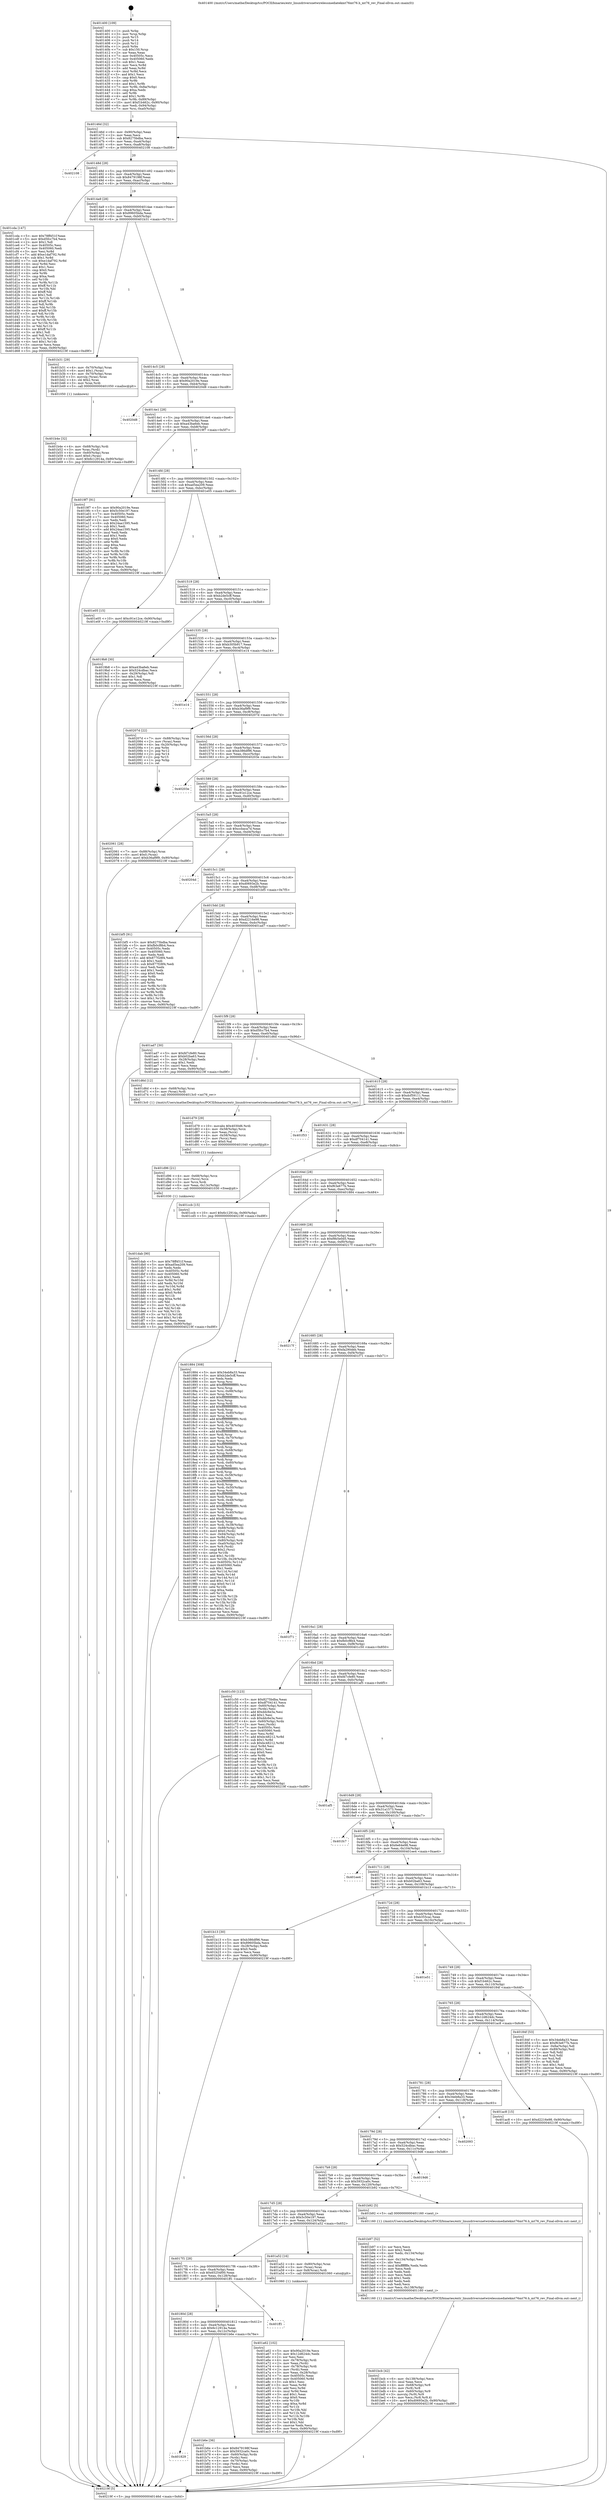 digraph "0x401400" {
  label = "0x401400 (/mnt/c/Users/mathe/Desktop/tcc/POCII/binaries/extr_linuxdriversnetwirelessmediatekmt76mt76.h_mt76_rev_Final-ollvm.out::main(0))"
  labelloc = "t"
  node[shape=record]

  Entry [label="",width=0.3,height=0.3,shape=circle,fillcolor=black,style=filled]
  "0x40146d" [label="{
     0x40146d [32]\l
     | [instrs]\l
     &nbsp;&nbsp;0x40146d \<+6\>: mov -0x90(%rbp),%eax\l
     &nbsp;&nbsp;0x401473 \<+2\>: mov %eax,%ecx\l
     &nbsp;&nbsp;0x401475 \<+6\>: sub $0x8275bdba,%ecx\l
     &nbsp;&nbsp;0x40147b \<+6\>: mov %eax,-0xa4(%rbp)\l
     &nbsp;&nbsp;0x401481 \<+6\>: mov %ecx,-0xa8(%rbp)\l
     &nbsp;&nbsp;0x401487 \<+6\>: je 0000000000402108 \<main+0xd08\>\l
  }"]
  "0x402108" [label="{
     0x402108\l
  }", style=dashed]
  "0x40148d" [label="{
     0x40148d [28]\l
     | [instrs]\l
     &nbsp;&nbsp;0x40148d \<+5\>: jmp 0000000000401492 \<main+0x92\>\l
     &nbsp;&nbsp;0x401492 \<+6\>: mov -0xa4(%rbp),%eax\l
     &nbsp;&nbsp;0x401498 \<+5\>: sub $0x8479198f,%eax\l
     &nbsp;&nbsp;0x40149d \<+6\>: mov %eax,-0xac(%rbp)\l
     &nbsp;&nbsp;0x4014a3 \<+6\>: je 0000000000401cda \<main+0x8da\>\l
  }"]
  Exit [label="",width=0.3,height=0.3,shape=circle,fillcolor=black,style=filled,peripheries=2]
  "0x401cda" [label="{
     0x401cda [147]\l
     | [instrs]\l
     &nbsp;&nbsp;0x401cda \<+5\>: mov $0x78ff451f,%eax\l
     &nbsp;&nbsp;0x401cdf \<+5\>: mov $0xd5fcc7b4,%ecx\l
     &nbsp;&nbsp;0x401ce4 \<+2\>: mov $0x1,%dl\l
     &nbsp;&nbsp;0x401ce6 \<+7\>: mov 0x40505c,%esi\l
     &nbsp;&nbsp;0x401ced \<+7\>: mov 0x405060,%edi\l
     &nbsp;&nbsp;0x401cf4 \<+3\>: mov %esi,%r8d\l
     &nbsp;&nbsp;0x401cf7 \<+7\>: add $0xe1daf792,%r8d\l
     &nbsp;&nbsp;0x401cfe \<+4\>: sub $0x1,%r8d\l
     &nbsp;&nbsp;0x401d02 \<+7\>: sub $0xe1daf792,%r8d\l
     &nbsp;&nbsp;0x401d09 \<+4\>: imul %r8d,%esi\l
     &nbsp;&nbsp;0x401d0d \<+3\>: and $0x1,%esi\l
     &nbsp;&nbsp;0x401d10 \<+3\>: cmp $0x0,%esi\l
     &nbsp;&nbsp;0x401d13 \<+4\>: sete %r9b\l
     &nbsp;&nbsp;0x401d17 \<+3\>: cmp $0xa,%edi\l
     &nbsp;&nbsp;0x401d1a \<+4\>: setl %r10b\l
     &nbsp;&nbsp;0x401d1e \<+3\>: mov %r9b,%r11b\l
     &nbsp;&nbsp;0x401d21 \<+4\>: xor $0xff,%r11b\l
     &nbsp;&nbsp;0x401d25 \<+3\>: mov %r10b,%bl\l
     &nbsp;&nbsp;0x401d28 \<+3\>: xor $0xff,%bl\l
     &nbsp;&nbsp;0x401d2b \<+3\>: xor $0x1,%dl\l
     &nbsp;&nbsp;0x401d2e \<+3\>: mov %r11b,%r14b\l
     &nbsp;&nbsp;0x401d31 \<+4\>: and $0xff,%r14b\l
     &nbsp;&nbsp;0x401d35 \<+3\>: and %dl,%r9b\l
     &nbsp;&nbsp;0x401d38 \<+3\>: mov %bl,%r15b\l
     &nbsp;&nbsp;0x401d3b \<+4\>: and $0xff,%r15b\l
     &nbsp;&nbsp;0x401d3f \<+3\>: and %dl,%r10b\l
     &nbsp;&nbsp;0x401d42 \<+3\>: or %r9b,%r14b\l
     &nbsp;&nbsp;0x401d45 \<+3\>: or %r10b,%r15b\l
     &nbsp;&nbsp;0x401d48 \<+3\>: xor %r15b,%r14b\l
     &nbsp;&nbsp;0x401d4b \<+3\>: or %bl,%r11b\l
     &nbsp;&nbsp;0x401d4e \<+4\>: xor $0xff,%r11b\l
     &nbsp;&nbsp;0x401d52 \<+3\>: or $0x1,%dl\l
     &nbsp;&nbsp;0x401d55 \<+3\>: and %dl,%r11b\l
     &nbsp;&nbsp;0x401d58 \<+3\>: or %r11b,%r14b\l
     &nbsp;&nbsp;0x401d5b \<+4\>: test $0x1,%r14b\l
     &nbsp;&nbsp;0x401d5f \<+3\>: cmovne %ecx,%eax\l
     &nbsp;&nbsp;0x401d62 \<+6\>: mov %eax,-0x90(%rbp)\l
     &nbsp;&nbsp;0x401d68 \<+5\>: jmp 000000000040219f \<main+0xd9f\>\l
  }"]
  "0x4014a9" [label="{
     0x4014a9 [28]\l
     | [instrs]\l
     &nbsp;&nbsp;0x4014a9 \<+5\>: jmp 00000000004014ae \<main+0xae\>\l
     &nbsp;&nbsp;0x4014ae \<+6\>: mov -0xa4(%rbp),%eax\l
     &nbsp;&nbsp;0x4014b4 \<+5\>: sub $0x89605bda,%eax\l
     &nbsp;&nbsp;0x4014b9 \<+6\>: mov %eax,-0xb0(%rbp)\l
     &nbsp;&nbsp;0x4014bf \<+6\>: je 0000000000401b31 \<main+0x731\>\l
  }"]
  "0x401dab" [label="{
     0x401dab [90]\l
     | [instrs]\l
     &nbsp;&nbsp;0x401dab \<+5\>: mov $0x78ff451f,%eax\l
     &nbsp;&nbsp;0x401db0 \<+5\>: mov $0xad5ea209,%esi\l
     &nbsp;&nbsp;0x401db5 \<+2\>: xor %edx,%edx\l
     &nbsp;&nbsp;0x401db7 \<+8\>: mov 0x40505c,%r8d\l
     &nbsp;&nbsp;0x401dbf \<+8\>: mov 0x405060,%r9d\l
     &nbsp;&nbsp;0x401dc7 \<+3\>: sub $0x1,%edx\l
     &nbsp;&nbsp;0x401dca \<+3\>: mov %r8d,%r10d\l
     &nbsp;&nbsp;0x401dcd \<+3\>: add %edx,%r10d\l
     &nbsp;&nbsp;0x401dd0 \<+4\>: imul %r10d,%r8d\l
     &nbsp;&nbsp;0x401dd4 \<+4\>: and $0x1,%r8d\l
     &nbsp;&nbsp;0x401dd8 \<+4\>: cmp $0x0,%r8d\l
     &nbsp;&nbsp;0x401ddc \<+4\>: sete %r11b\l
     &nbsp;&nbsp;0x401de0 \<+4\>: cmp $0xa,%r9d\l
     &nbsp;&nbsp;0x401de4 \<+3\>: setl %bl\l
     &nbsp;&nbsp;0x401de7 \<+3\>: mov %r11b,%r14b\l
     &nbsp;&nbsp;0x401dea \<+3\>: and %bl,%r14b\l
     &nbsp;&nbsp;0x401ded \<+3\>: xor %bl,%r11b\l
     &nbsp;&nbsp;0x401df0 \<+3\>: or %r11b,%r14b\l
     &nbsp;&nbsp;0x401df3 \<+4\>: test $0x1,%r14b\l
     &nbsp;&nbsp;0x401df7 \<+3\>: cmovne %esi,%eax\l
     &nbsp;&nbsp;0x401dfa \<+6\>: mov %eax,-0x90(%rbp)\l
     &nbsp;&nbsp;0x401e00 \<+5\>: jmp 000000000040219f \<main+0xd9f\>\l
  }"]
  "0x401b31" [label="{
     0x401b31 [29]\l
     | [instrs]\l
     &nbsp;&nbsp;0x401b31 \<+4\>: mov -0x70(%rbp),%rax\l
     &nbsp;&nbsp;0x401b35 \<+6\>: movl $0x1,(%rax)\l
     &nbsp;&nbsp;0x401b3b \<+4\>: mov -0x70(%rbp),%rax\l
     &nbsp;&nbsp;0x401b3f \<+3\>: movslq (%rax),%rax\l
     &nbsp;&nbsp;0x401b42 \<+4\>: shl $0x2,%rax\l
     &nbsp;&nbsp;0x401b46 \<+3\>: mov %rax,%rdi\l
     &nbsp;&nbsp;0x401b49 \<+5\>: call 0000000000401050 \<malloc@plt\>\l
     | [calls]\l
     &nbsp;&nbsp;0x401050 \{1\} (unknown)\l
  }"]
  "0x4014c5" [label="{
     0x4014c5 [28]\l
     | [instrs]\l
     &nbsp;&nbsp;0x4014c5 \<+5\>: jmp 00000000004014ca \<main+0xca\>\l
     &nbsp;&nbsp;0x4014ca \<+6\>: mov -0xa4(%rbp),%eax\l
     &nbsp;&nbsp;0x4014d0 \<+5\>: sub $0x90a2019e,%eax\l
     &nbsp;&nbsp;0x4014d5 \<+6\>: mov %eax,-0xb4(%rbp)\l
     &nbsp;&nbsp;0x4014db \<+6\>: je 00000000004020d8 \<main+0xcd8\>\l
  }"]
  "0x401d96" [label="{
     0x401d96 [21]\l
     | [instrs]\l
     &nbsp;&nbsp;0x401d96 \<+4\>: mov -0x68(%rbp),%rcx\l
     &nbsp;&nbsp;0x401d9a \<+3\>: mov (%rcx),%rcx\l
     &nbsp;&nbsp;0x401d9d \<+3\>: mov %rcx,%rdi\l
     &nbsp;&nbsp;0x401da0 \<+6\>: mov %eax,-0x13c(%rbp)\l
     &nbsp;&nbsp;0x401da6 \<+5\>: call 0000000000401030 \<free@plt\>\l
     | [calls]\l
     &nbsp;&nbsp;0x401030 \{1\} (unknown)\l
  }"]
  "0x4020d8" [label="{
     0x4020d8\l
  }", style=dashed]
  "0x4014e1" [label="{
     0x4014e1 [28]\l
     | [instrs]\l
     &nbsp;&nbsp;0x4014e1 \<+5\>: jmp 00000000004014e6 \<main+0xe6\>\l
     &nbsp;&nbsp;0x4014e6 \<+6\>: mov -0xa4(%rbp),%eax\l
     &nbsp;&nbsp;0x4014ec \<+5\>: sub $0xa43ba6eb,%eax\l
     &nbsp;&nbsp;0x4014f1 \<+6\>: mov %eax,-0xb8(%rbp)\l
     &nbsp;&nbsp;0x4014f7 \<+6\>: je 00000000004019f7 \<main+0x5f7\>\l
  }"]
  "0x401d79" [label="{
     0x401d79 [29]\l
     | [instrs]\l
     &nbsp;&nbsp;0x401d79 \<+10\>: movabs $0x4030d6,%rdi\l
     &nbsp;&nbsp;0x401d83 \<+4\>: mov -0x58(%rbp),%rcx\l
     &nbsp;&nbsp;0x401d87 \<+2\>: mov %eax,(%rcx)\l
     &nbsp;&nbsp;0x401d89 \<+4\>: mov -0x58(%rbp),%rcx\l
     &nbsp;&nbsp;0x401d8d \<+2\>: mov (%rcx),%esi\l
     &nbsp;&nbsp;0x401d8f \<+2\>: mov $0x0,%al\l
     &nbsp;&nbsp;0x401d91 \<+5\>: call 0000000000401040 \<printf@plt\>\l
     | [calls]\l
     &nbsp;&nbsp;0x401040 \{1\} (unknown)\l
  }"]
  "0x4019f7" [label="{
     0x4019f7 [91]\l
     | [instrs]\l
     &nbsp;&nbsp;0x4019f7 \<+5\>: mov $0x90a2019e,%eax\l
     &nbsp;&nbsp;0x4019fc \<+5\>: mov $0x5c50e197,%ecx\l
     &nbsp;&nbsp;0x401a01 \<+7\>: mov 0x40505c,%edx\l
     &nbsp;&nbsp;0x401a08 \<+7\>: mov 0x405060,%esi\l
     &nbsp;&nbsp;0x401a0f \<+2\>: mov %edx,%edi\l
     &nbsp;&nbsp;0x401a11 \<+6\>: sub $0x24aa1595,%edi\l
     &nbsp;&nbsp;0x401a17 \<+3\>: sub $0x1,%edi\l
     &nbsp;&nbsp;0x401a1a \<+6\>: add $0x24aa1595,%edi\l
     &nbsp;&nbsp;0x401a20 \<+3\>: imul %edi,%edx\l
     &nbsp;&nbsp;0x401a23 \<+3\>: and $0x1,%edx\l
     &nbsp;&nbsp;0x401a26 \<+3\>: cmp $0x0,%edx\l
     &nbsp;&nbsp;0x401a29 \<+4\>: sete %r8b\l
     &nbsp;&nbsp;0x401a2d \<+3\>: cmp $0xa,%esi\l
     &nbsp;&nbsp;0x401a30 \<+4\>: setl %r9b\l
     &nbsp;&nbsp;0x401a34 \<+3\>: mov %r8b,%r10b\l
     &nbsp;&nbsp;0x401a37 \<+3\>: and %r9b,%r10b\l
     &nbsp;&nbsp;0x401a3a \<+3\>: xor %r9b,%r8b\l
     &nbsp;&nbsp;0x401a3d \<+3\>: or %r8b,%r10b\l
     &nbsp;&nbsp;0x401a40 \<+4\>: test $0x1,%r10b\l
     &nbsp;&nbsp;0x401a44 \<+3\>: cmovne %ecx,%eax\l
     &nbsp;&nbsp;0x401a47 \<+6\>: mov %eax,-0x90(%rbp)\l
     &nbsp;&nbsp;0x401a4d \<+5\>: jmp 000000000040219f \<main+0xd9f\>\l
  }"]
  "0x4014fd" [label="{
     0x4014fd [28]\l
     | [instrs]\l
     &nbsp;&nbsp;0x4014fd \<+5\>: jmp 0000000000401502 \<main+0x102\>\l
     &nbsp;&nbsp;0x401502 \<+6\>: mov -0xa4(%rbp),%eax\l
     &nbsp;&nbsp;0x401508 \<+5\>: sub $0xad5ea209,%eax\l
     &nbsp;&nbsp;0x40150d \<+6\>: mov %eax,-0xbc(%rbp)\l
     &nbsp;&nbsp;0x401513 \<+6\>: je 0000000000401e05 \<main+0xa05\>\l
  }"]
  "0x401bcb" [label="{
     0x401bcb [42]\l
     | [instrs]\l
     &nbsp;&nbsp;0x401bcb \<+6\>: mov -0x138(%rbp),%ecx\l
     &nbsp;&nbsp;0x401bd1 \<+3\>: imul %eax,%ecx\l
     &nbsp;&nbsp;0x401bd4 \<+4\>: mov -0x68(%rbp),%r8\l
     &nbsp;&nbsp;0x401bd8 \<+3\>: mov (%r8),%r8\l
     &nbsp;&nbsp;0x401bdb \<+4\>: mov -0x60(%rbp),%r9\l
     &nbsp;&nbsp;0x401bdf \<+3\>: movslq (%r9),%r9\l
     &nbsp;&nbsp;0x401be2 \<+4\>: mov %ecx,(%r8,%r9,4)\l
     &nbsp;&nbsp;0x401be6 \<+10\>: movl $0xd0693e2b,-0x90(%rbp)\l
     &nbsp;&nbsp;0x401bf0 \<+5\>: jmp 000000000040219f \<main+0xd9f\>\l
  }"]
  "0x401e05" [label="{
     0x401e05 [15]\l
     | [instrs]\l
     &nbsp;&nbsp;0x401e05 \<+10\>: movl $0xc91e12ce,-0x90(%rbp)\l
     &nbsp;&nbsp;0x401e0f \<+5\>: jmp 000000000040219f \<main+0xd9f\>\l
  }"]
  "0x401519" [label="{
     0x401519 [28]\l
     | [instrs]\l
     &nbsp;&nbsp;0x401519 \<+5\>: jmp 000000000040151e \<main+0x11e\>\l
     &nbsp;&nbsp;0x40151e \<+6\>: mov -0xa4(%rbp),%eax\l
     &nbsp;&nbsp;0x401524 \<+5\>: sub $0xb2de5cff,%eax\l
     &nbsp;&nbsp;0x401529 \<+6\>: mov %eax,-0xc0(%rbp)\l
     &nbsp;&nbsp;0x40152f \<+6\>: je 00000000004019b8 \<main+0x5b8\>\l
  }"]
  "0x401b97" [label="{
     0x401b97 [52]\l
     | [instrs]\l
     &nbsp;&nbsp;0x401b97 \<+2\>: xor %ecx,%ecx\l
     &nbsp;&nbsp;0x401b99 \<+5\>: mov $0x2,%edx\l
     &nbsp;&nbsp;0x401b9e \<+6\>: mov %edx,-0x134(%rbp)\l
     &nbsp;&nbsp;0x401ba4 \<+1\>: cltd\l
     &nbsp;&nbsp;0x401ba5 \<+6\>: mov -0x134(%rbp),%esi\l
     &nbsp;&nbsp;0x401bab \<+2\>: idiv %esi\l
     &nbsp;&nbsp;0x401bad \<+6\>: imul $0xfffffffe,%edx,%edx\l
     &nbsp;&nbsp;0x401bb3 \<+2\>: mov %ecx,%edi\l
     &nbsp;&nbsp;0x401bb5 \<+2\>: sub %edx,%edi\l
     &nbsp;&nbsp;0x401bb7 \<+2\>: mov %ecx,%edx\l
     &nbsp;&nbsp;0x401bb9 \<+3\>: sub $0x1,%edx\l
     &nbsp;&nbsp;0x401bbc \<+2\>: add %edx,%edi\l
     &nbsp;&nbsp;0x401bbe \<+2\>: sub %edi,%ecx\l
     &nbsp;&nbsp;0x401bc0 \<+6\>: mov %ecx,-0x138(%rbp)\l
     &nbsp;&nbsp;0x401bc6 \<+5\>: call 0000000000401160 \<next_i\>\l
     | [calls]\l
     &nbsp;&nbsp;0x401160 \{1\} (/mnt/c/Users/mathe/Desktop/tcc/POCII/binaries/extr_linuxdriversnetwirelessmediatekmt76mt76.h_mt76_rev_Final-ollvm.out::next_i)\l
  }"]
  "0x4019b8" [label="{
     0x4019b8 [30]\l
     | [instrs]\l
     &nbsp;&nbsp;0x4019b8 \<+5\>: mov $0xa43ba6eb,%eax\l
     &nbsp;&nbsp;0x4019bd \<+5\>: mov $0x524cdbac,%ecx\l
     &nbsp;&nbsp;0x4019c2 \<+3\>: mov -0x29(%rbp),%dl\l
     &nbsp;&nbsp;0x4019c5 \<+3\>: test $0x1,%dl\l
     &nbsp;&nbsp;0x4019c8 \<+3\>: cmovne %ecx,%eax\l
     &nbsp;&nbsp;0x4019cb \<+6\>: mov %eax,-0x90(%rbp)\l
     &nbsp;&nbsp;0x4019d1 \<+5\>: jmp 000000000040219f \<main+0xd9f\>\l
  }"]
  "0x401535" [label="{
     0x401535 [28]\l
     | [instrs]\l
     &nbsp;&nbsp;0x401535 \<+5\>: jmp 000000000040153a \<main+0x13a\>\l
     &nbsp;&nbsp;0x40153a \<+6\>: mov -0xa4(%rbp),%eax\l
     &nbsp;&nbsp;0x401540 \<+5\>: sub $0xb305b917,%eax\l
     &nbsp;&nbsp;0x401545 \<+6\>: mov %eax,-0xc4(%rbp)\l
     &nbsp;&nbsp;0x40154b \<+6\>: je 0000000000401e14 \<main+0xa14\>\l
  }"]
  "0x401829" [label="{
     0x401829\l
  }", style=dashed]
  "0x401e14" [label="{
     0x401e14\l
  }", style=dashed]
  "0x401551" [label="{
     0x401551 [28]\l
     | [instrs]\l
     &nbsp;&nbsp;0x401551 \<+5\>: jmp 0000000000401556 \<main+0x156\>\l
     &nbsp;&nbsp;0x401556 \<+6\>: mov -0xa4(%rbp),%eax\l
     &nbsp;&nbsp;0x40155c \<+5\>: sub $0xb36af9f9,%eax\l
     &nbsp;&nbsp;0x401561 \<+6\>: mov %eax,-0xc8(%rbp)\l
     &nbsp;&nbsp;0x401567 \<+6\>: je 000000000040207d \<main+0xc7d\>\l
  }"]
  "0x401b6e" [label="{
     0x401b6e [36]\l
     | [instrs]\l
     &nbsp;&nbsp;0x401b6e \<+5\>: mov $0x8479198f,%eax\l
     &nbsp;&nbsp;0x401b73 \<+5\>: mov $0x5932ca0c,%ecx\l
     &nbsp;&nbsp;0x401b78 \<+4\>: mov -0x60(%rbp),%rdx\l
     &nbsp;&nbsp;0x401b7c \<+2\>: mov (%rdx),%esi\l
     &nbsp;&nbsp;0x401b7e \<+4\>: mov -0x70(%rbp),%rdx\l
     &nbsp;&nbsp;0x401b82 \<+2\>: cmp (%rdx),%esi\l
     &nbsp;&nbsp;0x401b84 \<+3\>: cmovl %ecx,%eax\l
     &nbsp;&nbsp;0x401b87 \<+6\>: mov %eax,-0x90(%rbp)\l
     &nbsp;&nbsp;0x401b8d \<+5\>: jmp 000000000040219f \<main+0xd9f\>\l
  }"]
  "0x40207d" [label="{
     0x40207d [22]\l
     | [instrs]\l
     &nbsp;&nbsp;0x40207d \<+7\>: mov -0x88(%rbp),%rax\l
     &nbsp;&nbsp;0x402084 \<+2\>: mov (%rax),%eax\l
     &nbsp;&nbsp;0x402086 \<+4\>: lea -0x20(%rbp),%rsp\l
     &nbsp;&nbsp;0x40208a \<+1\>: pop %rbx\l
     &nbsp;&nbsp;0x40208b \<+2\>: pop %r12\l
     &nbsp;&nbsp;0x40208d \<+2\>: pop %r14\l
     &nbsp;&nbsp;0x40208f \<+2\>: pop %r15\l
     &nbsp;&nbsp;0x402091 \<+1\>: pop %rbp\l
     &nbsp;&nbsp;0x402092 \<+1\>: ret\l
  }"]
  "0x40156d" [label="{
     0x40156d [28]\l
     | [instrs]\l
     &nbsp;&nbsp;0x40156d \<+5\>: jmp 0000000000401572 \<main+0x172\>\l
     &nbsp;&nbsp;0x401572 \<+6\>: mov -0xa4(%rbp),%eax\l
     &nbsp;&nbsp;0x401578 \<+5\>: sub $0xb386df96,%eax\l
     &nbsp;&nbsp;0x40157d \<+6\>: mov %eax,-0xcc(%rbp)\l
     &nbsp;&nbsp;0x401583 \<+6\>: je 000000000040203e \<main+0xc3e\>\l
  }"]
  "0x40180d" [label="{
     0x40180d [28]\l
     | [instrs]\l
     &nbsp;&nbsp;0x40180d \<+5\>: jmp 0000000000401812 \<main+0x412\>\l
     &nbsp;&nbsp;0x401812 \<+6\>: mov -0xa4(%rbp),%eax\l
     &nbsp;&nbsp;0x401818 \<+5\>: sub $0x6c12914a,%eax\l
     &nbsp;&nbsp;0x40181d \<+6\>: mov %eax,-0x12c(%rbp)\l
     &nbsp;&nbsp;0x401823 \<+6\>: je 0000000000401b6e \<main+0x76e\>\l
  }"]
  "0x40203e" [label="{
     0x40203e\l
  }", style=dashed]
  "0x401589" [label="{
     0x401589 [28]\l
     | [instrs]\l
     &nbsp;&nbsp;0x401589 \<+5\>: jmp 000000000040158e \<main+0x18e\>\l
     &nbsp;&nbsp;0x40158e \<+6\>: mov -0xa4(%rbp),%eax\l
     &nbsp;&nbsp;0x401594 \<+5\>: sub $0xc91e12ce,%eax\l
     &nbsp;&nbsp;0x401599 \<+6\>: mov %eax,-0xd0(%rbp)\l
     &nbsp;&nbsp;0x40159f \<+6\>: je 0000000000402061 \<main+0xc61\>\l
  }"]
  "0x401ff1" [label="{
     0x401ff1\l
  }", style=dashed]
  "0x402061" [label="{
     0x402061 [28]\l
     | [instrs]\l
     &nbsp;&nbsp;0x402061 \<+7\>: mov -0x88(%rbp),%rax\l
     &nbsp;&nbsp;0x402068 \<+6\>: movl $0x0,(%rax)\l
     &nbsp;&nbsp;0x40206e \<+10\>: movl $0xb36af9f9,-0x90(%rbp)\l
     &nbsp;&nbsp;0x402078 \<+5\>: jmp 000000000040219f \<main+0xd9f\>\l
  }"]
  "0x4015a5" [label="{
     0x4015a5 [28]\l
     | [instrs]\l
     &nbsp;&nbsp;0x4015a5 \<+5\>: jmp 00000000004015aa \<main+0x1aa\>\l
     &nbsp;&nbsp;0x4015aa \<+6\>: mov -0xa4(%rbp),%eax\l
     &nbsp;&nbsp;0x4015b0 \<+5\>: sub $0xccbaca7d,%eax\l
     &nbsp;&nbsp;0x4015b5 \<+6\>: mov %eax,-0xd4(%rbp)\l
     &nbsp;&nbsp;0x4015bb \<+6\>: je 000000000040204d \<main+0xc4d\>\l
  }"]
  "0x401b4e" [label="{
     0x401b4e [32]\l
     | [instrs]\l
     &nbsp;&nbsp;0x401b4e \<+4\>: mov -0x68(%rbp),%rdi\l
     &nbsp;&nbsp;0x401b52 \<+3\>: mov %rax,(%rdi)\l
     &nbsp;&nbsp;0x401b55 \<+4\>: mov -0x60(%rbp),%rax\l
     &nbsp;&nbsp;0x401b59 \<+6\>: movl $0x0,(%rax)\l
     &nbsp;&nbsp;0x401b5f \<+10\>: movl $0x6c12914a,-0x90(%rbp)\l
     &nbsp;&nbsp;0x401b69 \<+5\>: jmp 000000000040219f \<main+0xd9f\>\l
  }"]
  "0x40204d" [label="{
     0x40204d\l
  }", style=dashed]
  "0x4015c1" [label="{
     0x4015c1 [28]\l
     | [instrs]\l
     &nbsp;&nbsp;0x4015c1 \<+5\>: jmp 00000000004015c6 \<main+0x1c6\>\l
     &nbsp;&nbsp;0x4015c6 \<+6\>: mov -0xa4(%rbp),%eax\l
     &nbsp;&nbsp;0x4015cc \<+5\>: sub $0xd0693e2b,%eax\l
     &nbsp;&nbsp;0x4015d1 \<+6\>: mov %eax,-0xd8(%rbp)\l
     &nbsp;&nbsp;0x4015d7 \<+6\>: je 0000000000401bf5 \<main+0x7f5\>\l
  }"]
  "0x401a62" [label="{
     0x401a62 [102]\l
     | [instrs]\l
     &nbsp;&nbsp;0x401a62 \<+5\>: mov $0x90a2019e,%ecx\l
     &nbsp;&nbsp;0x401a67 \<+5\>: mov $0x12d624dc,%edx\l
     &nbsp;&nbsp;0x401a6c \<+2\>: xor %esi,%esi\l
     &nbsp;&nbsp;0x401a6e \<+4\>: mov -0x78(%rbp),%rdi\l
     &nbsp;&nbsp;0x401a72 \<+2\>: mov %eax,(%rdi)\l
     &nbsp;&nbsp;0x401a74 \<+4\>: mov -0x78(%rbp),%rdi\l
     &nbsp;&nbsp;0x401a78 \<+2\>: mov (%rdi),%eax\l
     &nbsp;&nbsp;0x401a7a \<+3\>: mov %eax,-0x28(%rbp)\l
     &nbsp;&nbsp;0x401a7d \<+7\>: mov 0x40505c,%eax\l
     &nbsp;&nbsp;0x401a84 \<+8\>: mov 0x405060,%r8d\l
     &nbsp;&nbsp;0x401a8c \<+3\>: sub $0x1,%esi\l
     &nbsp;&nbsp;0x401a8f \<+3\>: mov %eax,%r9d\l
     &nbsp;&nbsp;0x401a92 \<+3\>: add %esi,%r9d\l
     &nbsp;&nbsp;0x401a95 \<+4\>: imul %r9d,%eax\l
     &nbsp;&nbsp;0x401a99 \<+3\>: and $0x1,%eax\l
     &nbsp;&nbsp;0x401a9c \<+3\>: cmp $0x0,%eax\l
     &nbsp;&nbsp;0x401a9f \<+4\>: sete %r10b\l
     &nbsp;&nbsp;0x401aa3 \<+4\>: cmp $0xa,%r8d\l
     &nbsp;&nbsp;0x401aa7 \<+4\>: setl %r11b\l
     &nbsp;&nbsp;0x401aab \<+3\>: mov %r10b,%bl\l
     &nbsp;&nbsp;0x401aae \<+3\>: and %r11b,%bl\l
     &nbsp;&nbsp;0x401ab1 \<+3\>: xor %r11b,%r10b\l
     &nbsp;&nbsp;0x401ab4 \<+3\>: or %r10b,%bl\l
     &nbsp;&nbsp;0x401ab7 \<+3\>: test $0x1,%bl\l
     &nbsp;&nbsp;0x401aba \<+3\>: cmovne %edx,%ecx\l
     &nbsp;&nbsp;0x401abd \<+6\>: mov %ecx,-0x90(%rbp)\l
     &nbsp;&nbsp;0x401ac3 \<+5\>: jmp 000000000040219f \<main+0xd9f\>\l
  }"]
  "0x401bf5" [label="{
     0x401bf5 [91]\l
     | [instrs]\l
     &nbsp;&nbsp;0x401bf5 \<+5\>: mov $0x8275bdba,%eax\l
     &nbsp;&nbsp;0x401bfa \<+5\>: mov $0xfb0cf8b4,%ecx\l
     &nbsp;&nbsp;0x401bff \<+7\>: mov 0x40505c,%edx\l
     &nbsp;&nbsp;0x401c06 \<+7\>: mov 0x405060,%esi\l
     &nbsp;&nbsp;0x401c0d \<+2\>: mov %edx,%edi\l
     &nbsp;&nbsp;0x401c0f \<+6\>: add $0x877f28f4,%edi\l
     &nbsp;&nbsp;0x401c15 \<+3\>: sub $0x1,%edi\l
     &nbsp;&nbsp;0x401c18 \<+6\>: sub $0x877f28f4,%edi\l
     &nbsp;&nbsp;0x401c1e \<+3\>: imul %edi,%edx\l
     &nbsp;&nbsp;0x401c21 \<+3\>: and $0x1,%edx\l
     &nbsp;&nbsp;0x401c24 \<+3\>: cmp $0x0,%edx\l
     &nbsp;&nbsp;0x401c27 \<+4\>: sete %r8b\l
     &nbsp;&nbsp;0x401c2b \<+3\>: cmp $0xa,%esi\l
     &nbsp;&nbsp;0x401c2e \<+4\>: setl %r9b\l
     &nbsp;&nbsp;0x401c32 \<+3\>: mov %r8b,%r10b\l
     &nbsp;&nbsp;0x401c35 \<+3\>: and %r9b,%r10b\l
     &nbsp;&nbsp;0x401c38 \<+3\>: xor %r9b,%r8b\l
     &nbsp;&nbsp;0x401c3b \<+3\>: or %r8b,%r10b\l
     &nbsp;&nbsp;0x401c3e \<+4\>: test $0x1,%r10b\l
     &nbsp;&nbsp;0x401c42 \<+3\>: cmovne %ecx,%eax\l
     &nbsp;&nbsp;0x401c45 \<+6\>: mov %eax,-0x90(%rbp)\l
     &nbsp;&nbsp;0x401c4b \<+5\>: jmp 000000000040219f \<main+0xd9f\>\l
  }"]
  "0x4015dd" [label="{
     0x4015dd [28]\l
     | [instrs]\l
     &nbsp;&nbsp;0x4015dd \<+5\>: jmp 00000000004015e2 \<main+0x1e2\>\l
     &nbsp;&nbsp;0x4015e2 \<+6\>: mov -0xa4(%rbp),%eax\l
     &nbsp;&nbsp;0x4015e8 \<+5\>: sub $0xd2216e98,%eax\l
     &nbsp;&nbsp;0x4015ed \<+6\>: mov %eax,-0xdc(%rbp)\l
     &nbsp;&nbsp;0x4015f3 \<+6\>: je 0000000000401ad7 \<main+0x6d7\>\l
  }"]
  "0x4017f1" [label="{
     0x4017f1 [28]\l
     | [instrs]\l
     &nbsp;&nbsp;0x4017f1 \<+5\>: jmp 00000000004017f6 \<main+0x3f6\>\l
     &nbsp;&nbsp;0x4017f6 \<+6\>: mov -0xa4(%rbp),%eax\l
     &nbsp;&nbsp;0x4017fc \<+5\>: sub $0x65254f00,%eax\l
     &nbsp;&nbsp;0x401801 \<+6\>: mov %eax,-0x128(%rbp)\l
     &nbsp;&nbsp;0x401807 \<+6\>: je 0000000000401ff1 \<main+0xbf1\>\l
  }"]
  "0x401ad7" [label="{
     0x401ad7 [30]\l
     | [instrs]\l
     &nbsp;&nbsp;0x401ad7 \<+5\>: mov $0xfd7cfe80,%eax\l
     &nbsp;&nbsp;0x401adc \<+5\>: mov $0xb02ba63,%ecx\l
     &nbsp;&nbsp;0x401ae1 \<+3\>: mov -0x28(%rbp),%edx\l
     &nbsp;&nbsp;0x401ae4 \<+3\>: cmp $0x1,%edx\l
     &nbsp;&nbsp;0x401ae7 \<+3\>: cmovl %ecx,%eax\l
     &nbsp;&nbsp;0x401aea \<+6\>: mov %eax,-0x90(%rbp)\l
     &nbsp;&nbsp;0x401af0 \<+5\>: jmp 000000000040219f \<main+0xd9f\>\l
  }"]
  "0x4015f9" [label="{
     0x4015f9 [28]\l
     | [instrs]\l
     &nbsp;&nbsp;0x4015f9 \<+5\>: jmp 00000000004015fe \<main+0x1fe\>\l
     &nbsp;&nbsp;0x4015fe \<+6\>: mov -0xa4(%rbp),%eax\l
     &nbsp;&nbsp;0x401604 \<+5\>: sub $0xd5fcc7b4,%eax\l
     &nbsp;&nbsp;0x401609 \<+6\>: mov %eax,-0xe0(%rbp)\l
     &nbsp;&nbsp;0x40160f \<+6\>: je 0000000000401d6d \<main+0x96d\>\l
  }"]
  "0x401a52" [label="{
     0x401a52 [16]\l
     | [instrs]\l
     &nbsp;&nbsp;0x401a52 \<+4\>: mov -0x80(%rbp),%rax\l
     &nbsp;&nbsp;0x401a56 \<+3\>: mov (%rax),%rax\l
     &nbsp;&nbsp;0x401a59 \<+4\>: mov 0x8(%rax),%rdi\l
     &nbsp;&nbsp;0x401a5d \<+5\>: call 0000000000401060 \<atoi@plt\>\l
     | [calls]\l
     &nbsp;&nbsp;0x401060 \{1\} (unknown)\l
  }"]
  "0x401d6d" [label="{
     0x401d6d [12]\l
     | [instrs]\l
     &nbsp;&nbsp;0x401d6d \<+4\>: mov -0x68(%rbp),%rax\l
     &nbsp;&nbsp;0x401d71 \<+3\>: mov (%rax),%rdi\l
     &nbsp;&nbsp;0x401d74 \<+5\>: call 00000000004013c0 \<mt76_rev\>\l
     | [calls]\l
     &nbsp;&nbsp;0x4013c0 \{1\} (/mnt/c/Users/mathe/Desktop/tcc/POCII/binaries/extr_linuxdriversnetwirelessmediatekmt76mt76.h_mt76_rev_Final-ollvm.out::mt76_rev)\l
  }"]
  "0x401615" [label="{
     0x401615 [28]\l
     | [instrs]\l
     &nbsp;&nbsp;0x401615 \<+5\>: jmp 000000000040161a \<main+0x21a\>\l
     &nbsp;&nbsp;0x40161a \<+6\>: mov -0xa4(%rbp),%eax\l
     &nbsp;&nbsp;0x401620 \<+5\>: sub $0xdcf59111,%eax\l
     &nbsp;&nbsp;0x401625 \<+6\>: mov %eax,-0xe4(%rbp)\l
     &nbsp;&nbsp;0x40162b \<+6\>: je 0000000000401f53 \<main+0xb53\>\l
  }"]
  "0x4017d5" [label="{
     0x4017d5 [28]\l
     | [instrs]\l
     &nbsp;&nbsp;0x4017d5 \<+5\>: jmp 00000000004017da \<main+0x3da\>\l
     &nbsp;&nbsp;0x4017da \<+6\>: mov -0xa4(%rbp),%eax\l
     &nbsp;&nbsp;0x4017e0 \<+5\>: sub $0x5c50e197,%eax\l
     &nbsp;&nbsp;0x4017e5 \<+6\>: mov %eax,-0x124(%rbp)\l
     &nbsp;&nbsp;0x4017eb \<+6\>: je 0000000000401a52 \<main+0x652\>\l
  }"]
  "0x401f53" [label="{
     0x401f53\l
  }", style=dashed]
  "0x401631" [label="{
     0x401631 [28]\l
     | [instrs]\l
     &nbsp;&nbsp;0x401631 \<+5\>: jmp 0000000000401636 \<main+0x236\>\l
     &nbsp;&nbsp;0x401636 \<+6\>: mov -0xa4(%rbp),%eax\l
     &nbsp;&nbsp;0x40163c \<+5\>: sub $0xdf704141,%eax\l
     &nbsp;&nbsp;0x401641 \<+6\>: mov %eax,-0xe8(%rbp)\l
     &nbsp;&nbsp;0x401647 \<+6\>: je 0000000000401ccb \<main+0x8cb\>\l
  }"]
  "0x401b92" [label="{
     0x401b92 [5]\l
     | [instrs]\l
     &nbsp;&nbsp;0x401b92 \<+5\>: call 0000000000401160 \<next_i\>\l
     | [calls]\l
     &nbsp;&nbsp;0x401160 \{1\} (/mnt/c/Users/mathe/Desktop/tcc/POCII/binaries/extr_linuxdriversnetwirelessmediatekmt76mt76.h_mt76_rev_Final-ollvm.out::next_i)\l
  }"]
  "0x401ccb" [label="{
     0x401ccb [15]\l
     | [instrs]\l
     &nbsp;&nbsp;0x401ccb \<+10\>: movl $0x6c12914a,-0x90(%rbp)\l
     &nbsp;&nbsp;0x401cd5 \<+5\>: jmp 000000000040219f \<main+0xd9f\>\l
  }"]
  "0x40164d" [label="{
     0x40164d [28]\l
     | [instrs]\l
     &nbsp;&nbsp;0x40164d \<+5\>: jmp 0000000000401652 \<main+0x252\>\l
     &nbsp;&nbsp;0x401652 \<+6\>: mov -0xa4(%rbp),%eax\l
     &nbsp;&nbsp;0x401658 \<+5\>: sub $0xf63e677b,%eax\l
     &nbsp;&nbsp;0x40165d \<+6\>: mov %eax,-0xec(%rbp)\l
     &nbsp;&nbsp;0x401663 \<+6\>: je 0000000000401884 \<main+0x484\>\l
  }"]
  "0x4017b9" [label="{
     0x4017b9 [28]\l
     | [instrs]\l
     &nbsp;&nbsp;0x4017b9 \<+5\>: jmp 00000000004017be \<main+0x3be\>\l
     &nbsp;&nbsp;0x4017be \<+6\>: mov -0xa4(%rbp),%eax\l
     &nbsp;&nbsp;0x4017c4 \<+5\>: sub $0x5932ca0c,%eax\l
     &nbsp;&nbsp;0x4017c9 \<+6\>: mov %eax,-0x120(%rbp)\l
     &nbsp;&nbsp;0x4017cf \<+6\>: je 0000000000401b92 \<main+0x792\>\l
  }"]
  "0x401884" [label="{
     0x401884 [308]\l
     | [instrs]\l
     &nbsp;&nbsp;0x401884 \<+5\>: mov $0x34eb8a33,%eax\l
     &nbsp;&nbsp;0x401889 \<+5\>: mov $0xb2de5cff,%ecx\l
     &nbsp;&nbsp;0x40188e \<+2\>: xor %edx,%edx\l
     &nbsp;&nbsp;0x401890 \<+3\>: mov %rsp,%rsi\l
     &nbsp;&nbsp;0x401893 \<+4\>: add $0xfffffffffffffff0,%rsi\l
     &nbsp;&nbsp;0x401897 \<+3\>: mov %rsi,%rsp\l
     &nbsp;&nbsp;0x40189a \<+7\>: mov %rsi,-0x88(%rbp)\l
     &nbsp;&nbsp;0x4018a1 \<+3\>: mov %rsp,%rsi\l
     &nbsp;&nbsp;0x4018a4 \<+4\>: add $0xfffffffffffffff0,%rsi\l
     &nbsp;&nbsp;0x4018a8 \<+3\>: mov %rsi,%rsp\l
     &nbsp;&nbsp;0x4018ab \<+3\>: mov %rsp,%rdi\l
     &nbsp;&nbsp;0x4018ae \<+4\>: add $0xfffffffffffffff0,%rdi\l
     &nbsp;&nbsp;0x4018b2 \<+3\>: mov %rdi,%rsp\l
     &nbsp;&nbsp;0x4018b5 \<+4\>: mov %rdi,-0x80(%rbp)\l
     &nbsp;&nbsp;0x4018b9 \<+3\>: mov %rsp,%rdi\l
     &nbsp;&nbsp;0x4018bc \<+4\>: add $0xfffffffffffffff0,%rdi\l
     &nbsp;&nbsp;0x4018c0 \<+3\>: mov %rdi,%rsp\l
     &nbsp;&nbsp;0x4018c3 \<+4\>: mov %rdi,-0x78(%rbp)\l
     &nbsp;&nbsp;0x4018c7 \<+3\>: mov %rsp,%rdi\l
     &nbsp;&nbsp;0x4018ca \<+4\>: add $0xfffffffffffffff0,%rdi\l
     &nbsp;&nbsp;0x4018ce \<+3\>: mov %rdi,%rsp\l
     &nbsp;&nbsp;0x4018d1 \<+4\>: mov %rdi,-0x70(%rbp)\l
     &nbsp;&nbsp;0x4018d5 \<+3\>: mov %rsp,%rdi\l
     &nbsp;&nbsp;0x4018d8 \<+4\>: add $0xfffffffffffffff0,%rdi\l
     &nbsp;&nbsp;0x4018dc \<+3\>: mov %rdi,%rsp\l
     &nbsp;&nbsp;0x4018df \<+4\>: mov %rdi,-0x68(%rbp)\l
     &nbsp;&nbsp;0x4018e3 \<+3\>: mov %rsp,%rdi\l
     &nbsp;&nbsp;0x4018e6 \<+4\>: add $0xfffffffffffffff0,%rdi\l
     &nbsp;&nbsp;0x4018ea \<+3\>: mov %rdi,%rsp\l
     &nbsp;&nbsp;0x4018ed \<+4\>: mov %rdi,-0x60(%rbp)\l
     &nbsp;&nbsp;0x4018f1 \<+3\>: mov %rsp,%rdi\l
     &nbsp;&nbsp;0x4018f4 \<+4\>: add $0xfffffffffffffff0,%rdi\l
     &nbsp;&nbsp;0x4018f8 \<+3\>: mov %rdi,%rsp\l
     &nbsp;&nbsp;0x4018fb \<+4\>: mov %rdi,-0x58(%rbp)\l
     &nbsp;&nbsp;0x4018ff \<+3\>: mov %rsp,%rdi\l
     &nbsp;&nbsp;0x401902 \<+4\>: add $0xfffffffffffffff0,%rdi\l
     &nbsp;&nbsp;0x401906 \<+3\>: mov %rdi,%rsp\l
     &nbsp;&nbsp;0x401909 \<+4\>: mov %rdi,-0x50(%rbp)\l
     &nbsp;&nbsp;0x40190d \<+3\>: mov %rsp,%rdi\l
     &nbsp;&nbsp;0x401910 \<+4\>: add $0xfffffffffffffff0,%rdi\l
     &nbsp;&nbsp;0x401914 \<+3\>: mov %rdi,%rsp\l
     &nbsp;&nbsp;0x401917 \<+4\>: mov %rdi,-0x48(%rbp)\l
     &nbsp;&nbsp;0x40191b \<+3\>: mov %rsp,%rdi\l
     &nbsp;&nbsp;0x40191e \<+4\>: add $0xfffffffffffffff0,%rdi\l
     &nbsp;&nbsp;0x401922 \<+3\>: mov %rdi,%rsp\l
     &nbsp;&nbsp;0x401925 \<+4\>: mov %rdi,-0x40(%rbp)\l
     &nbsp;&nbsp;0x401929 \<+3\>: mov %rsp,%rdi\l
     &nbsp;&nbsp;0x40192c \<+4\>: add $0xfffffffffffffff0,%rdi\l
     &nbsp;&nbsp;0x401930 \<+3\>: mov %rdi,%rsp\l
     &nbsp;&nbsp;0x401933 \<+4\>: mov %rdi,-0x38(%rbp)\l
     &nbsp;&nbsp;0x401937 \<+7\>: mov -0x88(%rbp),%rdi\l
     &nbsp;&nbsp;0x40193e \<+6\>: movl $0x0,(%rdi)\l
     &nbsp;&nbsp;0x401944 \<+7\>: mov -0x94(%rbp),%r8d\l
     &nbsp;&nbsp;0x40194b \<+3\>: mov %r8d,(%rsi)\l
     &nbsp;&nbsp;0x40194e \<+4\>: mov -0x80(%rbp),%rdi\l
     &nbsp;&nbsp;0x401952 \<+7\>: mov -0xa0(%rbp),%r9\l
     &nbsp;&nbsp;0x401959 \<+3\>: mov %r9,(%rdi)\l
     &nbsp;&nbsp;0x40195c \<+3\>: cmpl $0x2,(%rsi)\l
     &nbsp;&nbsp;0x40195f \<+4\>: setne %r10b\l
     &nbsp;&nbsp;0x401963 \<+4\>: and $0x1,%r10b\l
     &nbsp;&nbsp;0x401967 \<+4\>: mov %r10b,-0x29(%rbp)\l
     &nbsp;&nbsp;0x40196b \<+8\>: mov 0x40505c,%r11d\l
     &nbsp;&nbsp;0x401973 \<+7\>: mov 0x405060,%ebx\l
     &nbsp;&nbsp;0x40197a \<+3\>: sub $0x1,%edx\l
     &nbsp;&nbsp;0x40197d \<+3\>: mov %r11d,%r14d\l
     &nbsp;&nbsp;0x401980 \<+3\>: add %edx,%r14d\l
     &nbsp;&nbsp;0x401983 \<+4\>: imul %r14d,%r11d\l
     &nbsp;&nbsp;0x401987 \<+4\>: and $0x1,%r11d\l
     &nbsp;&nbsp;0x40198b \<+4\>: cmp $0x0,%r11d\l
     &nbsp;&nbsp;0x40198f \<+4\>: sete %r10b\l
     &nbsp;&nbsp;0x401993 \<+3\>: cmp $0xa,%ebx\l
     &nbsp;&nbsp;0x401996 \<+4\>: setl %r15b\l
     &nbsp;&nbsp;0x40199a \<+3\>: mov %r10b,%r12b\l
     &nbsp;&nbsp;0x40199d \<+3\>: and %r15b,%r12b\l
     &nbsp;&nbsp;0x4019a0 \<+3\>: xor %r15b,%r10b\l
     &nbsp;&nbsp;0x4019a3 \<+3\>: or %r10b,%r12b\l
     &nbsp;&nbsp;0x4019a6 \<+4\>: test $0x1,%r12b\l
     &nbsp;&nbsp;0x4019aa \<+3\>: cmovne %ecx,%eax\l
     &nbsp;&nbsp;0x4019ad \<+6\>: mov %eax,-0x90(%rbp)\l
     &nbsp;&nbsp;0x4019b3 \<+5\>: jmp 000000000040219f \<main+0xd9f\>\l
  }"]
  "0x401669" [label="{
     0x401669 [28]\l
     | [instrs]\l
     &nbsp;&nbsp;0x401669 \<+5\>: jmp 000000000040166e \<main+0x26e\>\l
     &nbsp;&nbsp;0x40166e \<+6\>: mov -0xa4(%rbp),%eax\l
     &nbsp;&nbsp;0x401674 \<+5\>: sub $0xf9b5e0d5,%eax\l
     &nbsp;&nbsp;0x401679 \<+6\>: mov %eax,-0xf0(%rbp)\l
     &nbsp;&nbsp;0x40167f \<+6\>: je 000000000040217f \<main+0xd7f\>\l
  }"]
  "0x4019d6" [label="{
     0x4019d6\l
  }", style=dashed]
  "0x40217f" [label="{
     0x40217f\l
  }", style=dashed]
  "0x401685" [label="{
     0x401685 [28]\l
     | [instrs]\l
     &nbsp;&nbsp;0x401685 \<+5\>: jmp 000000000040168a \<main+0x28a\>\l
     &nbsp;&nbsp;0x40168a \<+6\>: mov -0xa4(%rbp),%eax\l
     &nbsp;&nbsp;0x401690 \<+5\>: sub $0xfa290deb,%eax\l
     &nbsp;&nbsp;0x401695 \<+6\>: mov %eax,-0xf4(%rbp)\l
     &nbsp;&nbsp;0x40169b \<+6\>: je 0000000000401f71 \<main+0xb71\>\l
  }"]
  "0x40179d" [label="{
     0x40179d [28]\l
     | [instrs]\l
     &nbsp;&nbsp;0x40179d \<+5\>: jmp 00000000004017a2 \<main+0x3a2\>\l
     &nbsp;&nbsp;0x4017a2 \<+6\>: mov -0xa4(%rbp),%eax\l
     &nbsp;&nbsp;0x4017a8 \<+5\>: sub $0x524cdbac,%eax\l
     &nbsp;&nbsp;0x4017ad \<+6\>: mov %eax,-0x11c(%rbp)\l
     &nbsp;&nbsp;0x4017b3 \<+6\>: je 00000000004019d6 \<main+0x5d6\>\l
  }"]
  "0x401f71" [label="{
     0x401f71\l
  }", style=dashed]
  "0x4016a1" [label="{
     0x4016a1 [28]\l
     | [instrs]\l
     &nbsp;&nbsp;0x4016a1 \<+5\>: jmp 00000000004016a6 \<main+0x2a6\>\l
     &nbsp;&nbsp;0x4016a6 \<+6\>: mov -0xa4(%rbp),%eax\l
     &nbsp;&nbsp;0x4016ac \<+5\>: sub $0xfb0cf8b4,%eax\l
     &nbsp;&nbsp;0x4016b1 \<+6\>: mov %eax,-0xf8(%rbp)\l
     &nbsp;&nbsp;0x4016b7 \<+6\>: je 0000000000401c50 \<main+0x850\>\l
  }"]
  "0x402093" [label="{
     0x402093\l
  }", style=dashed]
  "0x401c50" [label="{
     0x401c50 [123]\l
     | [instrs]\l
     &nbsp;&nbsp;0x401c50 \<+5\>: mov $0x8275bdba,%eax\l
     &nbsp;&nbsp;0x401c55 \<+5\>: mov $0xdf704141,%ecx\l
     &nbsp;&nbsp;0x401c5a \<+4\>: mov -0x60(%rbp),%rdx\l
     &nbsp;&nbsp;0x401c5e \<+2\>: mov (%rdx),%esi\l
     &nbsp;&nbsp;0x401c60 \<+6\>: add $0xddc6e3a,%esi\l
     &nbsp;&nbsp;0x401c66 \<+3\>: add $0x1,%esi\l
     &nbsp;&nbsp;0x401c69 \<+6\>: sub $0xddc6e3a,%esi\l
     &nbsp;&nbsp;0x401c6f \<+4\>: mov -0x60(%rbp),%rdx\l
     &nbsp;&nbsp;0x401c73 \<+2\>: mov %esi,(%rdx)\l
     &nbsp;&nbsp;0x401c75 \<+7\>: mov 0x40505c,%esi\l
     &nbsp;&nbsp;0x401c7c \<+7\>: mov 0x405060,%edi\l
     &nbsp;&nbsp;0x401c83 \<+3\>: mov %esi,%r8d\l
     &nbsp;&nbsp;0x401c86 \<+7\>: add $0xbc48212,%r8d\l
     &nbsp;&nbsp;0x401c8d \<+4\>: sub $0x1,%r8d\l
     &nbsp;&nbsp;0x401c91 \<+7\>: sub $0xbc48212,%r8d\l
     &nbsp;&nbsp;0x401c98 \<+4\>: imul %r8d,%esi\l
     &nbsp;&nbsp;0x401c9c \<+3\>: and $0x1,%esi\l
     &nbsp;&nbsp;0x401c9f \<+3\>: cmp $0x0,%esi\l
     &nbsp;&nbsp;0x401ca2 \<+4\>: sete %r9b\l
     &nbsp;&nbsp;0x401ca6 \<+3\>: cmp $0xa,%edi\l
     &nbsp;&nbsp;0x401ca9 \<+4\>: setl %r10b\l
     &nbsp;&nbsp;0x401cad \<+3\>: mov %r9b,%r11b\l
     &nbsp;&nbsp;0x401cb0 \<+3\>: and %r10b,%r11b\l
     &nbsp;&nbsp;0x401cb3 \<+3\>: xor %r10b,%r9b\l
     &nbsp;&nbsp;0x401cb6 \<+3\>: or %r9b,%r11b\l
     &nbsp;&nbsp;0x401cb9 \<+4\>: test $0x1,%r11b\l
     &nbsp;&nbsp;0x401cbd \<+3\>: cmovne %ecx,%eax\l
     &nbsp;&nbsp;0x401cc0 \<+6\>: mov %eax,-0x90(%rbp)\l
     &nbsp;&nbsp;0x401cc6 \<+5\>: jmp 000000000040219f \<main+0xd9f\>\l
  }"]
  "0x4016bd" [label="{
     0x4016bd [28]\l
     | [instrs]\l
     &nbsp;&nbsp;0x4016bd \<+5\>: jmp 00000000004016c2 \<main+0x2c2\>\l
     &nbsp;&nbsp;0x4016c2 \<+6\>: mov -0xa4(%rbp),%eax\l
     &nbsp;&nbsp;0x4016c8 \<+5\>: sub $0xfd7cfe80,%eax\l
     &nbsp;&nbsp;0x4016cd \<+6\>: mov %eax,-0xfc(%rbp)\l
     &nbsp;&nbsp;0x4016d3 \<+6\>: je 0000000000401af5 \<main+0x6f5\>\l
  }"]
  "0x401781" [label="{
     0x401781 [28]\l
     | [instrs]\l
     &nbsp;&nbsp;0x401781 \<+5\>: jmp 0000000000401786 \<main+0x386\>\l
     &nbsp;&nbsp;0x401786 \<+6\>: mov -0xa4(%rbp),%eax\l
     &nbsp;&nbsp;0x40178c \<+5\>: sub $0x34eb8a33,%eax\l
     &nbsp;&nbsp;0x401791 \<+6\>: mov %eax,-0x118(%rbp)\l
     &nbsp;&nbsp;0x401797 \<+6\>: je 0000000000402093 \<main+0xc93\>\l
  }"]
  "0x401af5" [label="{
     0x401af5\l
  }", style=dashed]
  "0x4016d9" [label="{
     0x4016d9 [28]\l
     | [instrs]\l
     &nbsp;&nbsp;0x4016d9 \<+5\>: jmp 00000000004016de \<main+0x2de\>\l
     &nbsp;&nbsp;0x4016de \<+6\>: mov -0xa4(%rbp),%eax\l
     &nbsp;&nbsp;0x4016e4 \<+5\>: sub $0x31a1573,%eax\l
     &nbsp;&nbsp;0x4016e9 \<+6\>: mov %eax,-0x100(%rbp)\l
     &nbsp;&nbsp;0x4016ef \<+6\>: je 0000000000401fc7 \<main+0xbc7\>\l
  }"]
  "0x401ac8" [label="{
     0x401ac8 [15]\l
     | [instrs]\l
     &nbsp;&nbsp;0x401ac8 \<+10\>: movl $0xd2216e98,-0x90(%rbp)\l
     &nbsp;&nbsp;0x401ad2 \<+5\>: jmp 000000000040219f \<main+0xd9f\>\l
  }"]
  "0x401fc7" [label="{
     0x401fc7\l
  }", style=dashed]
  "0x4016f5" [label="{
     0x4016f5 [28]\l
     | [instrs]\l
     &nbsp;&nbsp;0x4016f5 \<+5\>: jmp 00000000004016fa \<main+0x2fa\>\l
     &nbsp;&nbsp;0x4016fa \<+6\>: mov -0xa4(%rbp),%eax\l
     &nbsp;&nbsp;0x401700 \<+5\>: sub $0x6e64e98,%eax\l
     &nbsp;&nbsp;0x401705 \<+6\>: mov %eax,-0x104(%rbp)\l
     &nbsp;&nbsp;0x40170b \<+6\>: je 0000000000401ee4 \<main+0xae4\>\l
  }"]
  "0x401400" [label="{
     0x401400 [109]\l
     | [instrs]\l
     &nbsp;&nbsp;0x401400 \<+1\>: push %rbp\l
     &nbsp;&nbsp;0x401401 \<+3\>: mov %rsp,%rbp\l
     &nbsp;&nbsp;0x401404 \<+2\>: push %r15\l
     &nbsp;&nbsp;0x401406 \<+2\>: push %r14\l
     &nbsp;&nbsp;0x401408 \<+2\>: push %r12\l
     &nbsp;&nbsp;0x40140a \<+1\>: push %rbx\l
     &nbsp;&nbsp;0x40140b \<+7\>: sub $0x150,%rsp\l
     &nbsp;&nbsp;0x401412 \<+2\>: xor %eax,%eax\l
     &nbsp;&nbsp;0x401414 \<+7\>: mov 0x40505c,%ecx\l
     &nbsp;&nbsp;0x40141b \<+7\>: mov 0x405060,%edx\l
     &nbsp;&nbsp;0x401422 \<+3\>: sub $0x1,%eax\l
     &nbsp;&nbsp;0x401425 \<+3\>: mov %ecx,%r8d\l
     &nbsp;&nbsp;0x401428 \<+3\>: add %eax,%r8d\l
     &nbsp;&nbsp;0x40142b \<+4\>: imul %r8d,%ecx\l
     &nbsp;&nbsp;0x40142f \<+3\>: and $0x1,%ecx\l
     &nbsp;&nbsp;0x401432 \<+3\>: cmp $0x0,%ecx\l
     &nbsp;&nbsp;0x401435 \<+4\>: sete %r9b\l
     &nbsp;&nbsp;0x401439 \<+4\>: and $0x1,%r9b\l
     &nbsp;&nbsp;0x40143d \<+7\>: mov %r9b,-0x8a(%rbp)\l
     &nbsp;&nbsp;0x401444 \<+3\>: cmp $0xa,%edx\l
     &nbsp;&nbsp;0x401447 \<+4\>: setl %r9b\l
     &nbsp;&nbsp;0x40144b \<+4\>: and $0x1,%r9b\l
     &nbsp;&nbsp;0x40144f \<+7\>: mov %r9b,-0x89(%rbp)\l
     &nbsp;&nbsp;0x401456 \<+10\>: movl $0xf1b462c,-0x90(%rbp)\l
     &nbsp;&nbsp;0x401460 \<+6\>: mov %edi,-0x94(%rbp)\l
     &nbsp;&nbsp;0x401466 \<+7\>: mov %rsi,-0xa0(%rbp)\l
  }"]
  "0x401ee4" [label="{
     0x401ee4\l
  }", style=dashed]
  "0x401711" [label="{
     0x401711 [28]\l
     | [instrs]\l
     &nbsp;&nbsp;0x401711 \<+5\>: jmp 0000000000401716 \<main+0x316\>\l
     &nbsp;&nbsp;0x401716 \<+6\>: mov -0xa4(%rbp),%eax\l
     &nbsp;&nbsp;0x40171c \<+5\>: sub $0xb02ba63,%eax\l
     &nbsp;&nbsp;0x401721 \<+6\>: mov %eax,-0x108(%rbp)\l
     &nbsp;&nbsp;0x401727 \<+6\>: je 0000000000401b13 \<main+0x713\>\l
  }"]
  "0x40219f" [label="{
     0x40219f [5]\l
     | [instrs]\l
     &nbsp;&nbsp;0x40219f \<+5\>: jmp 000000000040146d \<main+0x6d\>\l
  }"]
  "0x401b13" [label="{
     0x401b13 [30]\l
     | [instrs]\l
     &nbsp;&nbsp;0x401b13 \<+5\>: mov $0xb386df96,%eax\l
     &nbsp;&nbsp;0x401b18 \<+5\>: mov $0x89605bda,%ecx\l
     &nbsp;&nbsp;0x401b1d \<+3\>: mov -0x28(%rbp),%edx\l
     &nbsp;&nbsp;0x401b20 \<+3\>: cmp $0x0,%edx\l
     &nbsp;&nbsp;0x401b23 \<+3\>: cmove %ecx,%eax\l
     &nbsp;&nbsp;0x401b26 \<+6\>: mov %eax,-0x90(%rbp)\l
     &nbsp;&nbsp;0x401b2c \<+5\>: jmp 000000000040219f \<main+0xd9f\>\l
  }"]
  "0x40172d" [label="{
     0x40172d [28]\l
     | [instrs]\l
     &nbsp;&nbsp;0x40172d \<+5\>: jmp 0000000000401732 \<main+0x332\>\l
     &nbsp;&nbsp;0x401732 \<+6\>: mov -0xa4(%rbp),%eax\l
     &nbsp;&nbsp;0x401738 \<+5\>: sub $0xb355cac,%eax\l
     &nbsp;&nbsp;0x40173d \<+6\>: mov %eax,-0x10c(%rbp)\l
     &nbsp;&nbsp;0x401743 \<+6\>: je 0000000000401e51 \<main+0xa51\>\l
  }"]
  "0x401765" [label="{
     0x401765 [28]\l
     | [instrs]\l
     &nbsp;&nbsp;0x401765 \<+5\>: jmp 000000000040176a \<main+0x36a\>\l
     &nbsp;&nbsp;0x40176a \<+6\>: mov -0xa4(%rbp),%eax\l
     &nbsp;&nbsp;0x401770 \<+5\>: sub $0x12d624dc,%eax\l
     &nbsp;&nbsp;0x401775 \<+6\>: mov %eax,-0x114(%rbp)\l
     &nbsp;&nbsp;0x40177b \<+6\>: je 0000000000401ac8 \<main+0x6c8\>\l
  }"]
  "0x401e51" [label="{
     0x401e51\l
  }", style=dashed]
  "0x401749" [label="{
     0x401749 [28]\l
     | [instrs]\l
     &nbsp;&nbsp;0x401749 \<+5\>: jmp 000000000040174e \<main+0x34e\>\l
     &nbsp;&nbsp;0x40174e \<+6\>: mov -0xa4(%rbp),%eax\l
     &nbsp;&nbsp;0x401754 \<+5\>: sub $0xf1b462c,%eax\l
     &nbsp;&nbsp;0x401759 \<+6\>: mov %eax,-0x110(%rbp)\l
     &nbsp;&nbsp;0x40175f \<+6\>: je 000000000040184f \<main+0x44f\>\l
  }"]
  "0x40184f" [label="{
     0x40184f [53]\l
     | [instrs]\l
     &nbsp;&nbsp;0x40184f \<+5\>: mov $0x34eb8a33,%eax\l
     &nbsp;&nbsp;0x401854 \<+5\>: mov $0xf63e677b,%ecx\l
     &nbsp;&nbsp;0x401859 \<+6\>: mov -0x8a(%rbp),%dl\l
     &nbsp;&nbsp;0x40185f \<+7\>: mov -0x89(%rbp),%sil\l
     &nbsp;&nbsp;0x401866 \<+3\>: mov %dl,%dil\l
     &nbsp;&nbsp;0x401869 \<+3\>: and %sil,%dil\l
     &nbsp;&nbsp;0x40186c \<+3\>: xor %sil,%dl\l
     &nbsp;&nbsp;0x40186f \<+3\>: or %dl,%dil\l
     &nbsp;&nbsp;0x401872 \<+4\>: test $0x1,%dil\l
     &nbsp;&nbsp;0x401876 \<+3\>: cmovne %ecx,%eax\l
     &nbsp;&nbsp;0x401879 \<+6\>: mov %eax,-0x90(%rbp)\l
     &nbsp;&nbsp;0x40187f \<+5\>: jmp 000000000040219f \<main+0xd9f\>\l
  }"]
  Entry -> "0x401400" [label=" 1"]
  "0x40146d" -> "0x402108" [label=" 0"]
  "0x40146d" -> "0x40148d" [label=" 20"]
  "0x40207d" -> Exit [label=" 1"]
  "0x40148d" -> "0x401cda" [label=" 1"]
  "0x40148d" -> "0x4014a9" [label=" 19"]
  "0x402061" -> "0x40219f" [label=" 1"]
  "0x4014a9" -> "0x401b31" [label=" 1"]
  "0x4014a9" -> "0x4014c5" [label=" 18"]
  "0x401e05" -> "0x40219f" [label=" 1"]
  "0x4014c5" -> "0x4020d8" [label=" 0"]
  "0x4014c5" -> "0x4014e1" [label=" 18"]
  "0x401dab" -> "0x40219f" [label=" 1"]
  "0x4014e1" -> "0x4019f7" [label=" 1"]
  "0x4014e1" -> "0x4014fd" [label=" 17"]
  "0x401d96" -> "0x401dab" [label=" 1"]
  "0x4014fd" -> "0x401e05" [label=" 1"]
  "0x4014fd" -> "0x401519" [label=" 16"]
  "0x401d79" -> "0x401d96" [label=" 1"]
  "0x401519" -> "0x4019b8" [label=" 1"]
  "0x401519" -> "0x401535" [label=" 15"]
  "0x401d6d" -> "0x401d79" [label=" 1"]
  "0x401535" -> "0x401e14" [label=" 0"]
  "0x401535" -> "0x401551" [label=" 15"]
  "0x401cda" -> "0x40219f" [label=" 1"]
  "0x401551" -> "0x40207d" [label=" 1"]
  "0x401551" -> "0x40156d" [label=" 14"]
  "0x401ccb" -> "0x40219f" [label=" 1"]
  "0x40156d" -> "0x40203e" [label=" 0"]
  "0x40156d" -> "0x401589" [label=" 14"]
  "0x401bf5" -> "0x40219f" [label=" 1"]
  "0x401589" -> "0x402061" [label=" 1"]
  "0x401589" -> "0x4015a5" [label=" 13"]
  "0x401bcb" -> "0x40219f" [label=" 1"]
  "0x4015a5" -> "0x40204d" [label=" 0"]
  "0x4015a5" -> "0x4015c1" [label=" 13"]
  "0x401b92" -> "0x401b97" [label=" 1"]
  "0x4015c1" -> "0x401bf5" [label=" 1"]
  "0x4015c1" -> "0x4015dd" [label=" 12"]
  "0x401b6e" -> "0x40219f" [label=" 2"]
  "0x4015dd" -> "0x401ad7" [label=" 1"]
  "0x4015dd" -> "0x4015f9" [label=" 11"]
  "0x40180d" -> "0x401829" [label=" 0"]
  "0x4015f9" -> "0x401d6d" [label=" 1"]
  "0x4015f9" -> "0x401615" [label=" 10"]
  "0x40180d" -> "0x401b6e" [label=" 2"]
  "0x401615" -> "0x401f53" [label=" 0"]
  "0x401615" -> "0x401631" [label=" 10"]
  "0x4017f1" -> "0x40180d" [label=" 2"]
  "0x401631" -> "0x401ccb" [label=" 1"]
  "0x401631" -> "0x40164d" [label=" 9"]
  "0x4017f1" -> "0x401ff1" [label=" 0"]
  "0x40164d" -> "0x401884" [label=" 1"]
  "0x40164d" -> "0x401669" [label=" 8"]
  "0x401b4e" -> "0x40219f" [label=" 1"]
  "0x401669" -> "0x40217f" [label=" 0"]
  "0x401669" -> "0x401685" [label=" 8"]
  "0x401b31" -> "0x401b4e" [label=" 1"]
  "0x401685" -> "0x401f71" [label=" 0"]
  "0x401685" -> "0x4016a1" [label=" 8"]
  "0x401ad7" -> "0x40219f" [label=" 1"]
  "0x4016a1" -> "0x401c50" [label=" 1"]
  "0x4016a1" -> "0x4016bd" [label=" 7"]
  "0x401ac8" -> "0x40219f" [label=" 1"]
  "0x4016bd" -> "0x401af5" [label=" 0"]
  "0x4016bd" -> "0x4016d9" [label=" 7"]
  "0x401a52" -> "0x401a62" [label=" 1"]
  "0x4016d9" -> "0x401fc7" [label=" 0"]
  "0x4016d9" -> "0x4016f5" [label=" 7"]
  "0x4017d5" -> "0x4017f1" [label=" 2"]
  "0x4016f5" -> "0x401ee4" [label=" 0"]
  "0x4016f5" -> "0x401711" [label=" 7"]
  "0x4017b9" -> "0x4017d5" [label=" 3"]
  "0x401711" -> "0x401b13" [label=" 1"]
  "0x401711" -> "0x40172d" [label=" 6"]
  "0x4017b9" -> "0x401b92" [label=" 1"]
  "0x40172d" -> "0x401e51" [label=" 0"]
  "0x40172d" -> "0x401749" [label=" 6"]
  "0x401b97" -> "0x401bcb" [label=" 1"]
  "0x401749" -> "0x40184f" [label=" 1"]
  "0x401749" -> "0x401765" [label=" 5"]
  "0x40184f" -> "0x40219f" [label=" 1"]
  "0x401400" -> "0x40146d" [label=" 1"]
  "0x40219f" -> "0x40146d" [label=" 19"]
  "0x401c50" -> "0x40219f" [label=" 1"]
  "0x401884" -> "0x40219f" [label=" 1"]
  "0x4019b8" -> "0x40219f" [label=" 1"]
  "0x4019f7" -> "0x40219f" [label=" 1"]
  "0x4017d5" -> "0x401a52" [label=" 1"]
  "0x401765" -> "0x401ac8" [label=" 1"]
  "0x401765" -> "0x401781" [label=" 4"]
  "0x401a62" -> "0x40219f" [label=" 1"]
  "0x401781" -> "0x402093" [label=" 0"]
  "0x401781" -> "0x40179d" [label=" 4"]
  "0x401b13" -> "0x40219f" [label=" 1"]
  "0x40179d" -> "0x4019d6" [label=" 0"]
  "0x40179d" -> "0x4017b9" [label=" 4"]
}

